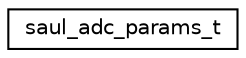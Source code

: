 digraph "Graphical Class Hierarchy"
{
 // LATEX_PDF_SIZE
  edge [fontname="Helvetica",fontsize="10",labelfontname="Helvetica",labelfontsize="10"];
  node [fontname="Helvetica",fontsize="10",shape=record];
  rankdir="LR";
  Node0 [label="saul_adc_params_t",height=0.2,width=0.4,color="black", fillcolor="white", style="filled",URL="$structsaul__adc__params__t.html",tooltip="Direct mapped ADC configuration values."];
}
